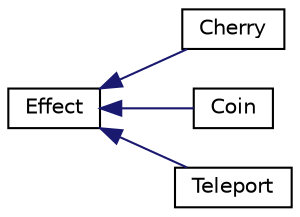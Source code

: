 digraph "Graphical Class Hierarchy"
{
 // LATEX_PDF_SIZE
  edge [fontname="Helvetica",fontsize="10",labelfontname="Helvetica",labelfontsize="10"];
  node [fontname="Helvetica",fontsize="10",shape=record];
  rankdir="LR";
  Node0 [label="Effect",height=0.2,width=0.4,color="black", fillcolor="white", style="filled",URL="$classEffect.html",tooltip="The Effect class represents a game effect."];
  Node0 -> Node1 [dir="back",color="midnightblue",fontsize="10",style="solid",fontname="Helvetica"];
  Node1 [label="Cherry",height=0.2,width=0.4,color="black", fillcolor="white", style="filled",URL="$classCherry.html",tooltip="The Cherry class represents a cherry effect."];
  Node0 -> Node2 [dir="back",color="midnightblue",fontsize="10",style="solid",fontname="Helvetica"];
  Node2 [label="Coin",height=0.2,width=0.4,color="black", fillcolor="white", style="filled",URL="$classCoin.html",tooltip="The Coin class represents a coin effect."];
  Node0 -> Node3 [dir="back",color="midnightblue",fontsize="10",style="solid",fontname="Helvetica"];
  Node3 [label="Teleport",height=0.2,width=0.4,color="black", fillcolor="white", style="filled",URL="$classTeleport.html",tooltip="The Teleport class represents a teleport effect in the game."];
}
